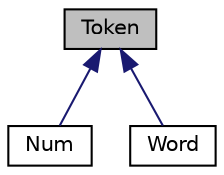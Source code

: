 digraph "Token"
{
  edge [fontname="Helvetica",fontsize="10",labelfontname="Helvetica",labelfontsize="10"];
  node [fontname="Helvetica",fontsize="10",shape=record];
  Node0 [label="Token",height=0.2,width=0.4,color="black", fillcolor="grey75", style="filled", fontcolor="black"];
  Node0 -> Node1 [dir="back",color="midnightblue",fontsize="10",style="solid",fontname="Helvetica"];
  Node1 [label="Num",height=0.2,width=0.4,color="black", fillcolor="white", style="filled",URL="$class_num.html",tooltip="数字类 "];
  Node0 -> Node2 [dir="back",color="midnightblue",fontsize="10",style="solid",fontname="Helvetica"];
  Node2 [label="Word",height=0.2,width=0.4,color="black", fillcolor="white", style="filled",URL="$class_word.html",tooltip="字类 "];
}
